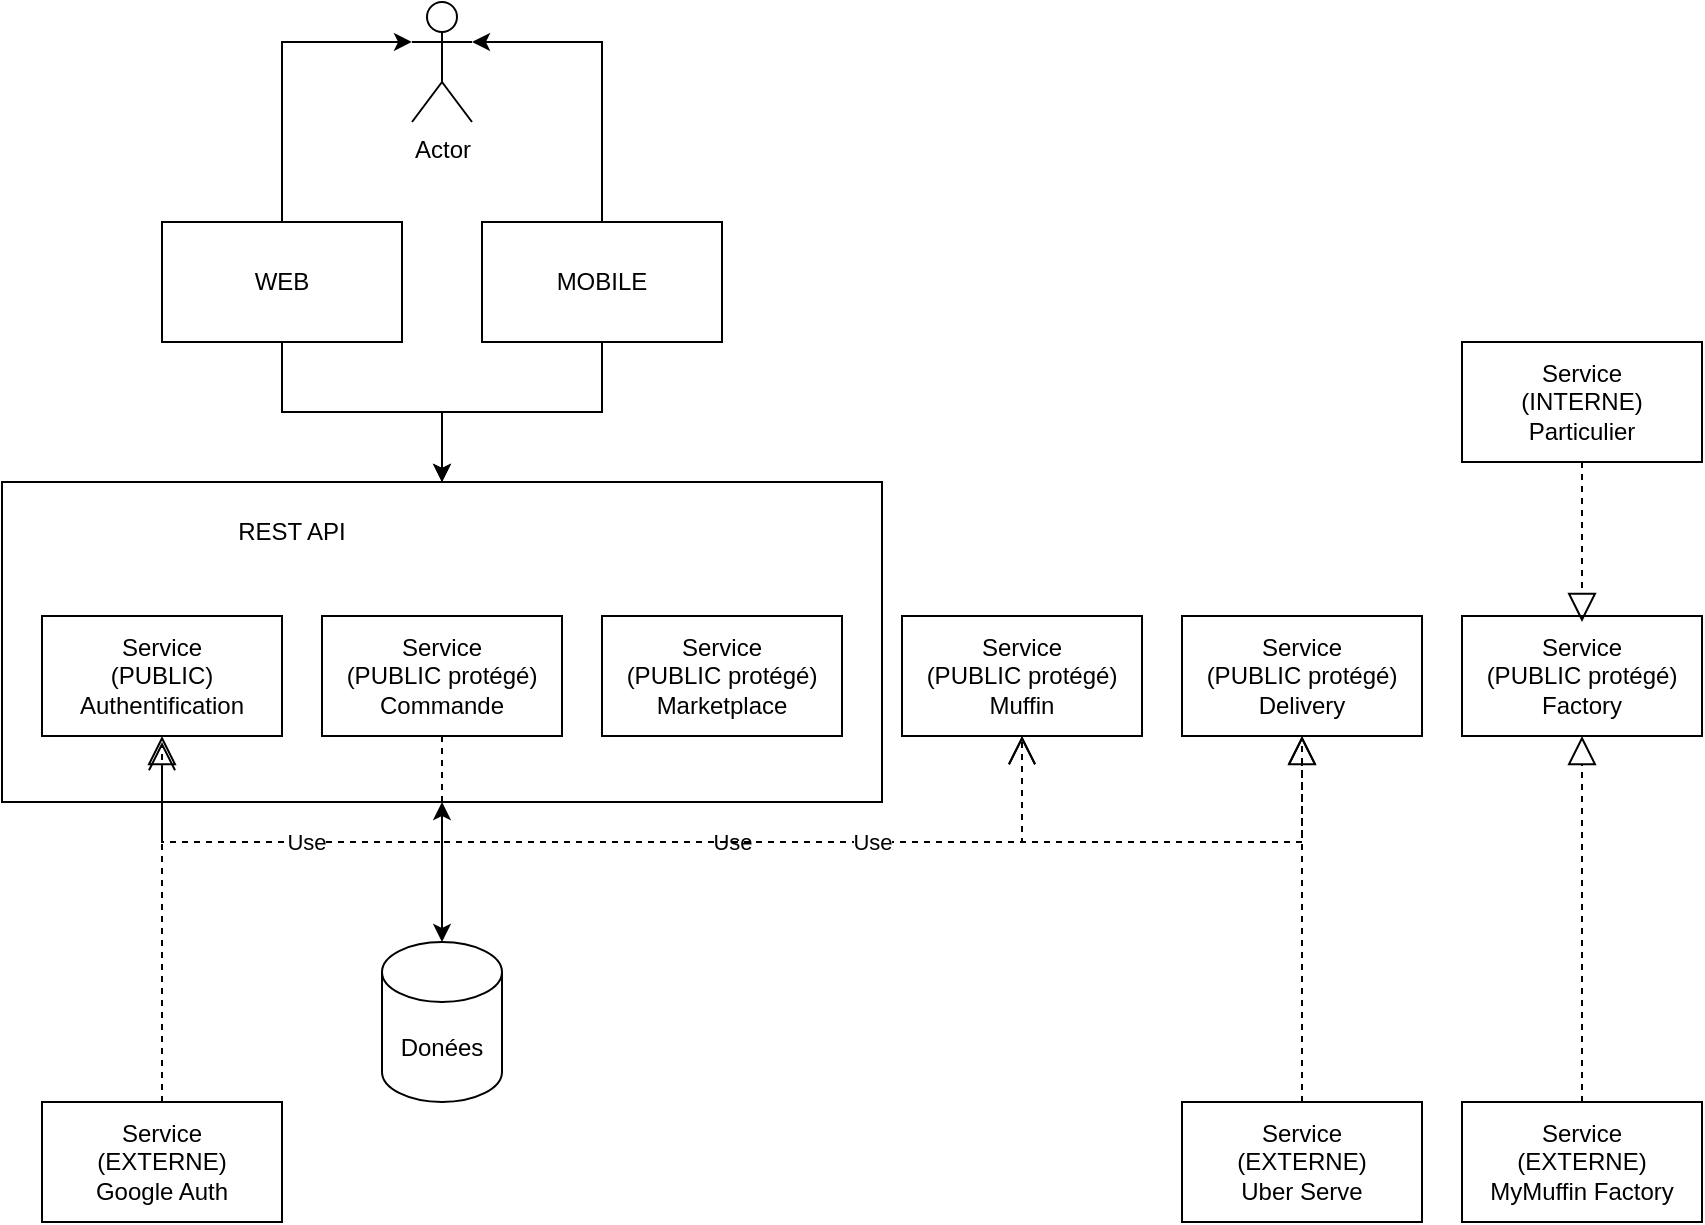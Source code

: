 <mxfile version="20.6.0" type="device"><diagram id="sBdC3XnNYfes6m2kk8NH" name="Page-1"><mxGraphModel dx="1388" dy="783" grid="1" gridSize="10" guides="1" tooltips="1" connect="1" arrows="1" fold="1" page="1" pageScale="1" pageWidth="850" pageHeight="1100" math="0" shadow="0"><root><mxCell id="0"/><mxCell id="1" parent="0"/><mxCell id="KzFM_j71AcZew5MbfmZV-30" style="edgeStyle=orthogonalEdgeStyle;rounded=0;orthogonalLoop=1;jettySize=auto;html=1;exitX=0.5;exitY=0;exitDx=0;exitDy=0;entryX=0;entryY=0.333;entryDx=0;entryDy=0;entryPerimeter=0;" edge="1" parent="1" source="GjT9Rd0fR-lNVxd2_zgY-1" target="KzFM_j71AcZew5MbfmZV-25"><mxGeometry relative="1" as="geometry"/></mxCell><mxCell id="KzFM_j71AcZew5MbfmZV-35" style="edgeStyle=orthogonalEdgeStyle;rounded=0;orthogonalLoop=1;jettySize=auto;html=1;exitX=0.5;exitY=1;exitDx=0;exitDy=0;entryX=0.5;entryY=0;entryDx=0;entryDy=0;" edge="1" parent="1" source="GjT9Rd0fR-lNVxd2_zgY-1" target="GjT9Rd0fR-lNVxd2_zgY-3"><mxGeometry relative="1" as="geometry"/></mxCell><mxCell id="GjT9Rd0fR-lNVxd2_zgY-1" value="WEB" style="rounded=0;whiteSpace=wrap;html=1;" parent="1" vertex="1"><mxGeometry x="140" y="140" width="120" height="60" as="geometry"/></mxCell><mxCell id="KzFM_j71AcZew5MbfmZV-31" style="edgeStyle=orthogonalEdgeStyle;rounded=0;orthogonalLoop=1;jettySize=auto;html=1;exitX=0.5;exitY=0;exitDx=0;exitDy=0;entryX=1;entryY=0.333;entryDx=0;entryDy=0;entryPerimeter=0;" edge="1" parent="1" source="GjT9Rd0fR-lNVxd2_zgY-2" target="KzFM_j71AcZew5MbfmZV-25"><mxGeometry relative="1" as="geometry"/></mxCell><mxCell id="KzFM_j71AcZew5MbfmZV-32" style="edgeStyle=orthogonalEdgeStyle;rounded=0;orthogonalLoop=1;jettySize=auto;html=1;exitX=0.5;exitY=1;exitDx=0;exitDy=0;entryX=0.5;entryY=0;entryDx=0;entryDy=0;" edge="1" parent="1" source="GjT9Rd0fR-lNVxd2_zgY-2" target="GjT9Rd0fR-lNVxd2_zgY-3"><mxGeometry relative="1" as="geometry"/></mxCell><mxCell id="GjT9Rd0fR-lNVxd2_zgY-2" value="MOBILE" style="rounded=0;whiteSpace=wrap;html=1;" parent="1" vertex="1"><mxGeometry x="300" y="140" width="120" height="60" as="geometry"/></mxCell><mxCell id="GjT9Rd0fR-lNVxd2_zgY-3" value="" style="rounded=0;whiteSpace=wrap;html=1;" parent="1" vertex="1"><mxGeometry x="60" y="270" width="440" height="160" as="geometry"/></mxCell><mxCell id="KzFM_j71AcZew5MbfmZV-1" value="Service&lt;br&gt;(PUBLIC)&lt;br&gt;Authentification" style="rounded=0;whiteSpace=wrap;html=1;" vertex="1" parent="1"><mxGeometry x="80" y="337" width="120" height="60" as="geometry"/></mxCell><mxCell id="KzFM_j71AcZew5MbfmZV-2" value="Service&lt;br&gt;(PUBLIC protégé)&lt;br&gt;Commande" style="rounded=0;whiteSpace=wrap;html=1;" vertex="1" parent="1"><mxGeometry x="220" y="337" width="120" height="60" as="geometry"/></mxCell><mxCell id="KzFM_j71AcZew5MbfmZV-3" value="Service&lt;br&gt;(PUBLIC protégé)&lt;br&gt;Muffin" style="rounded=0;whiteSpace=wrap;html=1;" vertex="1" parent="1"><mxGeometry x="510" y="337" width="120" height="60" as="geometry"/></mxCell><mxCell id="KzFM_j71AcZew5MbfmZV-4" value="Service&lt;br&gt;(PUBLIC protégé)&lt;br&gt;Delivery" style="rounded=0;whiteSpace=wrap;html=1;" vertex="1" parent="1"><mxGeometry x="650" y="337" width="120" height="60" as="geometry"/></mxCell><mxCell id="KzFM_j71AcZew5MbfmZV-5" value="Service&lt;br&gt;(PUBLIC protégé)&lt;br&gt;Factory" style="rounded=0;whiteSpace=wrap;html=1;" vertex="1" parent="1"><mxGeometry x="790" y="337" width="120" height="60" as="geometry"/></mxCell><mxCell id="KzFM_j71AcZew5MbfmZV-8" value="REST API" style="text;html=1;strokeColor=none;fillColor=none;align=center;verticalAlign=middle;whiteSpace=wrap;rounded=0;" vertex="1" parent="1"><mxGeometry x="175" y="280" width="60" height="30" as="geometry"/></mxCell><mxCell id="KzFM_j71AcZew5MbfmZV-11" value="Donées" style="shape=cylinder3;whiteSpace=wrap;html=1;boundedLbl=1;backgroundOutline=1;size=15;" vertex="1" parent="1"><mxGeometry x="250" y="500" width="60" height="80" as="geometry"/></mxCell><mxCell id="KzFM_j71AcZew5MbfmZV-12" value="" style="endArrow=classic;startArrow=classic;html=1;rounded=0;entryX=0.5;entryY=1;entryDx=0;entryDy=0;exitX=0.5;exitY=0;exitDx=0;exitDy=0;exitPerimeter=0;" edge="1" parent="1" source="KzFM_j71AcZew5MbfmZV-11" target="GjT9Rd0fR-lNVxd2_zgY-3"><mxGeometry width="50" height="50" relative="1" as="geometry"><mxPoint x="400" y="610" as="sourcePoint"/><mxPoint x="450" y="560" as="targetPoint"/></mxGeometry></mxCell><mxCell id="KzFM_j71AcZew5MbfmZV-13" value="Service&lt;br&gt;(EXTERNE)&lt;br&gt;Google Auth" style="rounded=0;whiteSpace=wrap;html=1;" vertex="1" parent="1"><mxGeometry x="80" y="580" width="120" height="60" as="geometry"/></mxCell><mxCell id="KzFM_j71AcZew5MbfmZV-14" value="" style="endArrow=block;dashed=1;endFill=0;endSize=12;html=1;rounded=0;entryX=0.5;entryY=1;entryDx=0;entryDy=0;exitX=0.5;exitY=0;exitDx=0;exitDy=0;" edge="1" parent="1" source="KzFM_j71AcZew5MbfmZV-13" target="KzFM_j71AcZew5MbfmZV-1"><mxGeometry width="160" relative="1" as="geometry"><mxPoint x="80" y="590" as="sourcePoint"/><mxPoint x="240" y="590" as="targetPoint"/></mxGeometry></mxCell><mxCell id="KzFM_j71AcZew5MbfmZV-15" value="Service&lt;br&gt;(EXTERNE)&lt;br&gt;Uber Serve" style="rounded=0;whiteSpace=wrap;html=1;" vertex="1" parent="1"><mxGeometry x="650" y="580" width="120" height="60" as="geometry"/></mxCell><mxCell id="KzFM_j71AcZew5MbfmZV-16" value="" style="endArrow=block;dashed=1;endFill=0;endSize=12;html=1;rounded=0;entryX=0.5;entryY=1;entryDx=0;entryDy=0;exitX=0.5;exitY=0;exitDx=0;exitDy=0;" edge="1" parent="1" source="KzFM_j71AcZew5MbfmZV-15" target="KzFM_j71AcZew5MbfmZV-4"><mxGeometry width="160" relative="1" as="geometry"><mxPoint x="670" y="740" as="sourcePoint"/><mxPoint x="830" y="740" as="targetPoint"/></mxGeometry></mxCell><mxCell id="KzFM_j71AcZew5MbfmZV-17" value="Service&lt;br&gt;(EXTERNE)&lt;br&gt;MyMuffin Factory" style="rounded=0;whiteSpace=wrap;html=1;" vertex="1" parent="1"><mxGeometry x="790" y="580" width="120" height="60" as="geometry"/></mxCell><mxCell id="KzFM_j71AcZew5MbfmZV-18" value="" style="endArrow=block;dashed=1;endFill=0;endSize=12;html=1;rounded=0;entryX=0.5;entryY=1;entryDx=0;entryDy=0;" edge="1" parent="1" source="KzFM_j71AcZew5MbfmZV-17" target="KzFM_j71AcZew5MbfmZV-5"><mxGeometry width="160" relative="1" as="geometry"><mxPoint x="690" y="690" as="sourcePoint"/><mxPoint x="850" y="690" as="targetPoint"/></mxGeometry></mxCell><mxCell id="KzFM_j71AcZew5MbfmZV-19" value="Service&lt;br&gt;(INTERNE)&lt;br&gt;Particulier" style="rounded=0;whiteSpace=wrap;html=1;" vertex="1" parent="1"><mxGeometry x="790" y="200" width="120" height="60" as="geometry"/></mxCell><mxCell id="KzFM_j71AcZew5MbfmZV-20" value="" style="endArrow=block;dashed=1;endFill=0;endSize=12;html=1;rounded=0;" edge="1" parent="1"><mxGeometry width="160" relative="1" as="geometry"><mxPoint x="850" y="260" as="sourcePoint"/><mxPoint x="850" y="340" as="targetPoint"/></mxGeometry></mxCell><mxCell id="KzFM_j71AcZew5MbfmZV-21" value="Use" style="endArrow=open;endSize=12;dashed=1;html=1;rounded=0;exitX=0.5;exitY=1;exitDx=0;exitDy=0;entryX=0.5;entryY=1;entryDx=0;entryDy=0;" edge="1" parent="1" source="KzFM_j71AcZew5MbfmZV-2" target="KzFM_j71AcZew5MbfmZV-3"><mxGeometry width="160" relative="1" as="geometry"><mxPoint x="250" y="480" as="sourcePoint"/><mxPoint x="410" y="480" as="targetPoint"/><Array as="points"><mxPoint x="280" y="450"/><mxPoint x="570" y="450"/></Array></mxGeometry></mxCell><mxCell id="KzFM_j71AcZew5MbfmZV-22" value="Use" style="endArrow=open;endSize=12;dashed=1;html=1;rounded=0;exitX=0.5;exitY=1;exitDx=0;exitDy=0;" edge="1" parent="1" source="KzFM_j71AcZew5MbfmZV-2"><mxGeometry width="160" relative="1" as="geometry"><mxPoint x="290" y="407.0" as="sourcePoint"/><mxPoint x="570" y="397" as="targetPoint"/><Array as="points"><mxPoint x="280" y="450"/><mxPoint x="570" y="450"/></Array></mxGeometry></mxCell><mxCell id="KzFM_j71AcZew5MbfmZV-23" value="Use" style="endArrow=open;endSize=12;dashed=1;html=1;rounded=0;exitX=0.5;exitY=1;exitDx=0;exitDy=0;" edge="1" parent="1" source="KzFM_j71AcZew5MbfmZV-2"><mxGeometry width="160" relative="1" as="geometry"><mxPoint x="290" y="407" as="sourcePoint"/><mxPoint x="710" y="397" as="targetPoint"/><Array as="points"><mxPoint x="280" y="450"/><mxPoint x="710" y="450"/></Array></mxGeometry></mxCell><mxCell id="KzFM_j71AcZew5MbfmZV-24" value="Use" style="endArrow=open;endSize=12;dashed=1;html=1;rounded=0;exitX=0.5;exitY=1;exitDx=0;exitDy=0;" edge="1" parent="1" source="KzFM_j71AcZew5MbfmZV-2"><mxGeometry width="160" relative="1" as="geometry"><mxPoint x="260" y="650" as="sourcePoint"/><mxPoint x="140" y="400" as="targetPoint"/><Array as="points"><mxPoint x="280" y="450"/><mxPoint x="140" y="450"/></Array></mxGeometry></mxCell><mxCell id="KzFM_j71AcZew5MbfmZV-25" value="Actor" style="shape=umlActor;verticalLabelPosition=bottom;verticalAlign=top;html=1;" vertex="1" parent="1"><mxGeometry x="265" y="30" width="30" height="60" as="geometry"/></mxCell><mxCell id="KzFM_j71AcZew5MbfmZV-36" value="Service&lt;br&gt;(PUBLIC protégé)&lt;br&gt;Marketplace" style="rounded=0;whiteSpace=wrap;html=1;" vertex="1" parent="1"><mxGeometry x="360" y="337" width="120" height="60" as="geometry"/></mxCell></root></mxGraphModel></diagram></mxfile>